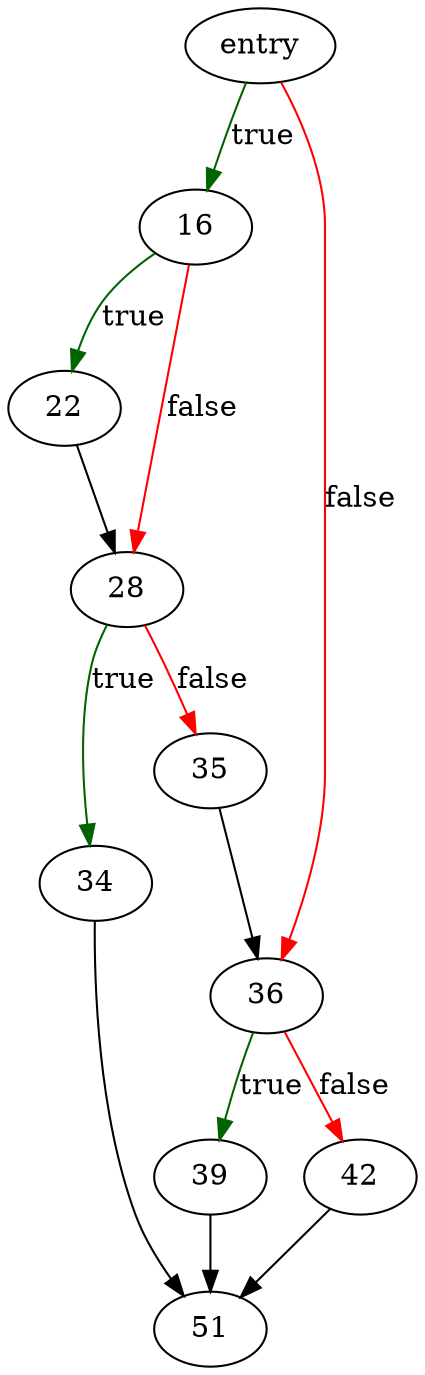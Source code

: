 digraph "findBtree" {
	// Node definitions.
	3 [label=entry];
	16;
	22;
	28;
	34;
	35;
	36;
	39;
	42;
	51;

	// Edge definitions.
	3 -> 16 [
		color=darkgreen
		label=true
	];
	3 -> 36 [
		color=red
		label=false
	];
	16 -> 22 [
		color=darkgreen
		label=true
	];
	16 -> 28 [
		color=red
		label=false
	];
	22 -> 28;
	28 -> 34 [
		color=darkgreen
		label=true
	];
	28 -> 35 [
		color=red
		label=false
	];
	34 -> 51;
	35 -> 36;
	36 -> 39 [
		color=darkgreen
		label=true
	];
	36 -> 42 [
		color=red
		label=false
	];
	39 -> 51;
	42 -> 51;
}